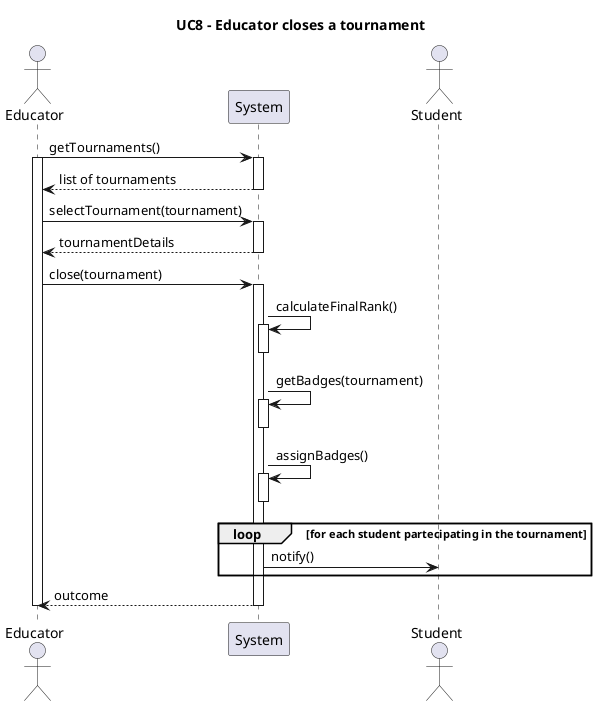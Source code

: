 @startuml UC8
title UC8 - Educator closes a tournament   
actor Educator
participant System
actor Student


Educator -> System ++: getTournaments()
activate Educator
System --> Educator--: list of tournaments



Educator -> System ++ : selectTournament(tournament)
Educator <-- System -- : tournamentDetails

Educator -> System ++ : close(tournament)


System -> System ++ : calculateFinalRank()
deactivate System

System -> System ++ : getBadges(tournament)
deactivate System

System -> System ++ : assignBadges()
deactivate System

loop for each student partecipating in the tournament
    System -> Student : notify()

end


System --> Educator --: outcome
deactivate Educator
@enduml